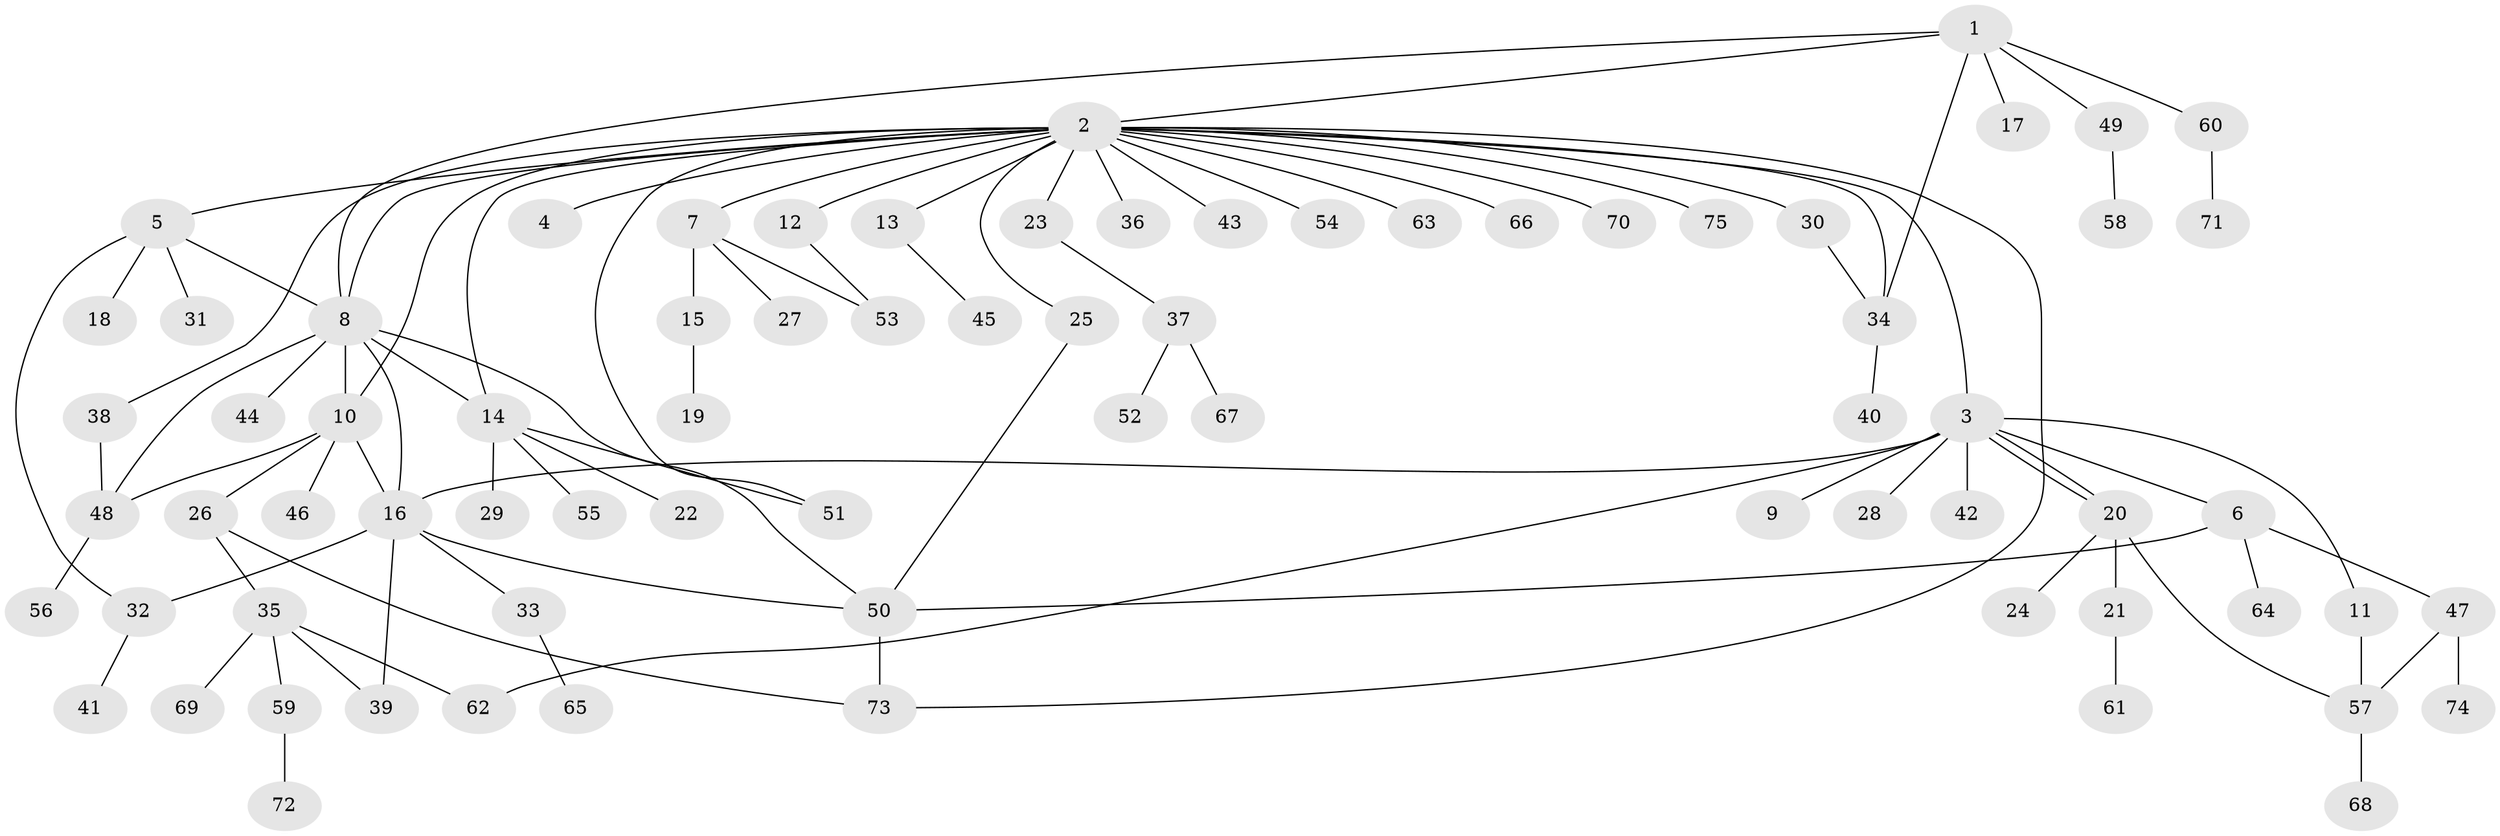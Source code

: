 // coarse degree distribution, {11: 0.019230769230769232, 21: 0.019230769230769232, 9: 0.019230769230769232, 1: 0.5769230769230769, 4: 0.09615384615384616, 5: 0.07692307692307693, 3: 0.057692307692307696, 10: 0.019230769230769232, 2: 0.11538461538461539}
// Generated by graph-tools (version 1.1) at 2025/41/03/06/25 10:41:44]
// undirected, 75 vertices, 97 edges
graph export_dot {
graph [start="1"]
  node [color=gray90,style=filled];
  1;
  2;
  3;
  4;
  5;
  6;
  7;
  8;
  9;
  10;
  11;
  12;
  13;
  14;
  15;
  16;
  17;
  18;
  19;
  20;
  21;
  22;
  23;
  24;
  25;
  26;
  27;
  28;
  29;
  30;
  31;
  32;
  33;
  34;
  35;
  36;
  37;
  38;
  39;
  40;
  41;
  42;
  43;
  44;
  45;
  46;
  47;
  48;
  49;
  50;
  51;
  52;
  53;
  54;
  55;
  56;
  57;
  58;
  59;
  60;
  61;
  62;
  63;
  64;
  65;
  66;
  67;
  68;
  69;
  70;
  71;
  72;
  73;
  74;
  75;
  1 -- 2;
  1 -- 8;
  1 -- 17;
  1 -- 34;
  1 -- 49;
  1 -- 60;
  2 -- 3;
  2 -- 4;
  2 -- 5;
  2 -- 7;
  2 -- 8;
  2 -- 10;
  2 -- 12;
  2 -- 13;
  2 -- 14;
  2 -- 23;
  2 -- 25;
  2 -- 30;
  2 -- 34;
  2 -- 36;
  2 -- 38;
  2 -- 43;
  2 -- 51;
  2 -- 54;
  2 -- 63;
  2 -- 66;
  2 -- 70;
  2 -- 73;
  2 -- 75;
  3 -- 6;
  3 -- 9;
  3 -- 11;
  3 -- 16;
  3 -- 20;
  3 -- 20;
  3 -- 28;
  3 -- 42;
  3 -- 62;
  5 -- 8;
  5 -- 18;
  5 -- 31;
  5 -- 32;
  6 -- 47;
  6 -- 50;
  6 -- 64;
  7 -- 15;
  7 -- 27;
  7 -- 53;
  8 -- 10;
  8 -- 14;
  8 -- 16;
  8 -- 44;
  8 -- 48;
  8 -- 50;
  10 -- 16;
  10 -- 26;
  10 -- 46;
  10 -- 48;
  11 -- 57;
  12 -- 53;
  13 -- 45;
  14 -- 22;
  14 -- 29;
  14 -- 51;
  14 -- 55;
  15 -- 19;
  16 -- 32;
  16 -- 33;
  16 -- 39;
  16 -- 50;
  20 -- 21;
  20 -- 24;
  20 -- 57;
  21 -- 61;
  23 -- 37;
  25 -- 50;
  26 -- 35;
  26 -- 73;
  30 -- 34;
  32 -- 41;
  33 -- 65;
  34 -- 40;
  35 -- 39;
  35 -- 59;
  35 -- 62;
  35 -- 69;
  37 -- 52;
  37 -- 67;
  38 -- 48;
  47 -- 57;
  47 -- 74;
  48 -- 56;
  49 -- 58;
  50 -- 73;
  57 -- 68;
  59 -- 72;
  60 -- 71;
}
